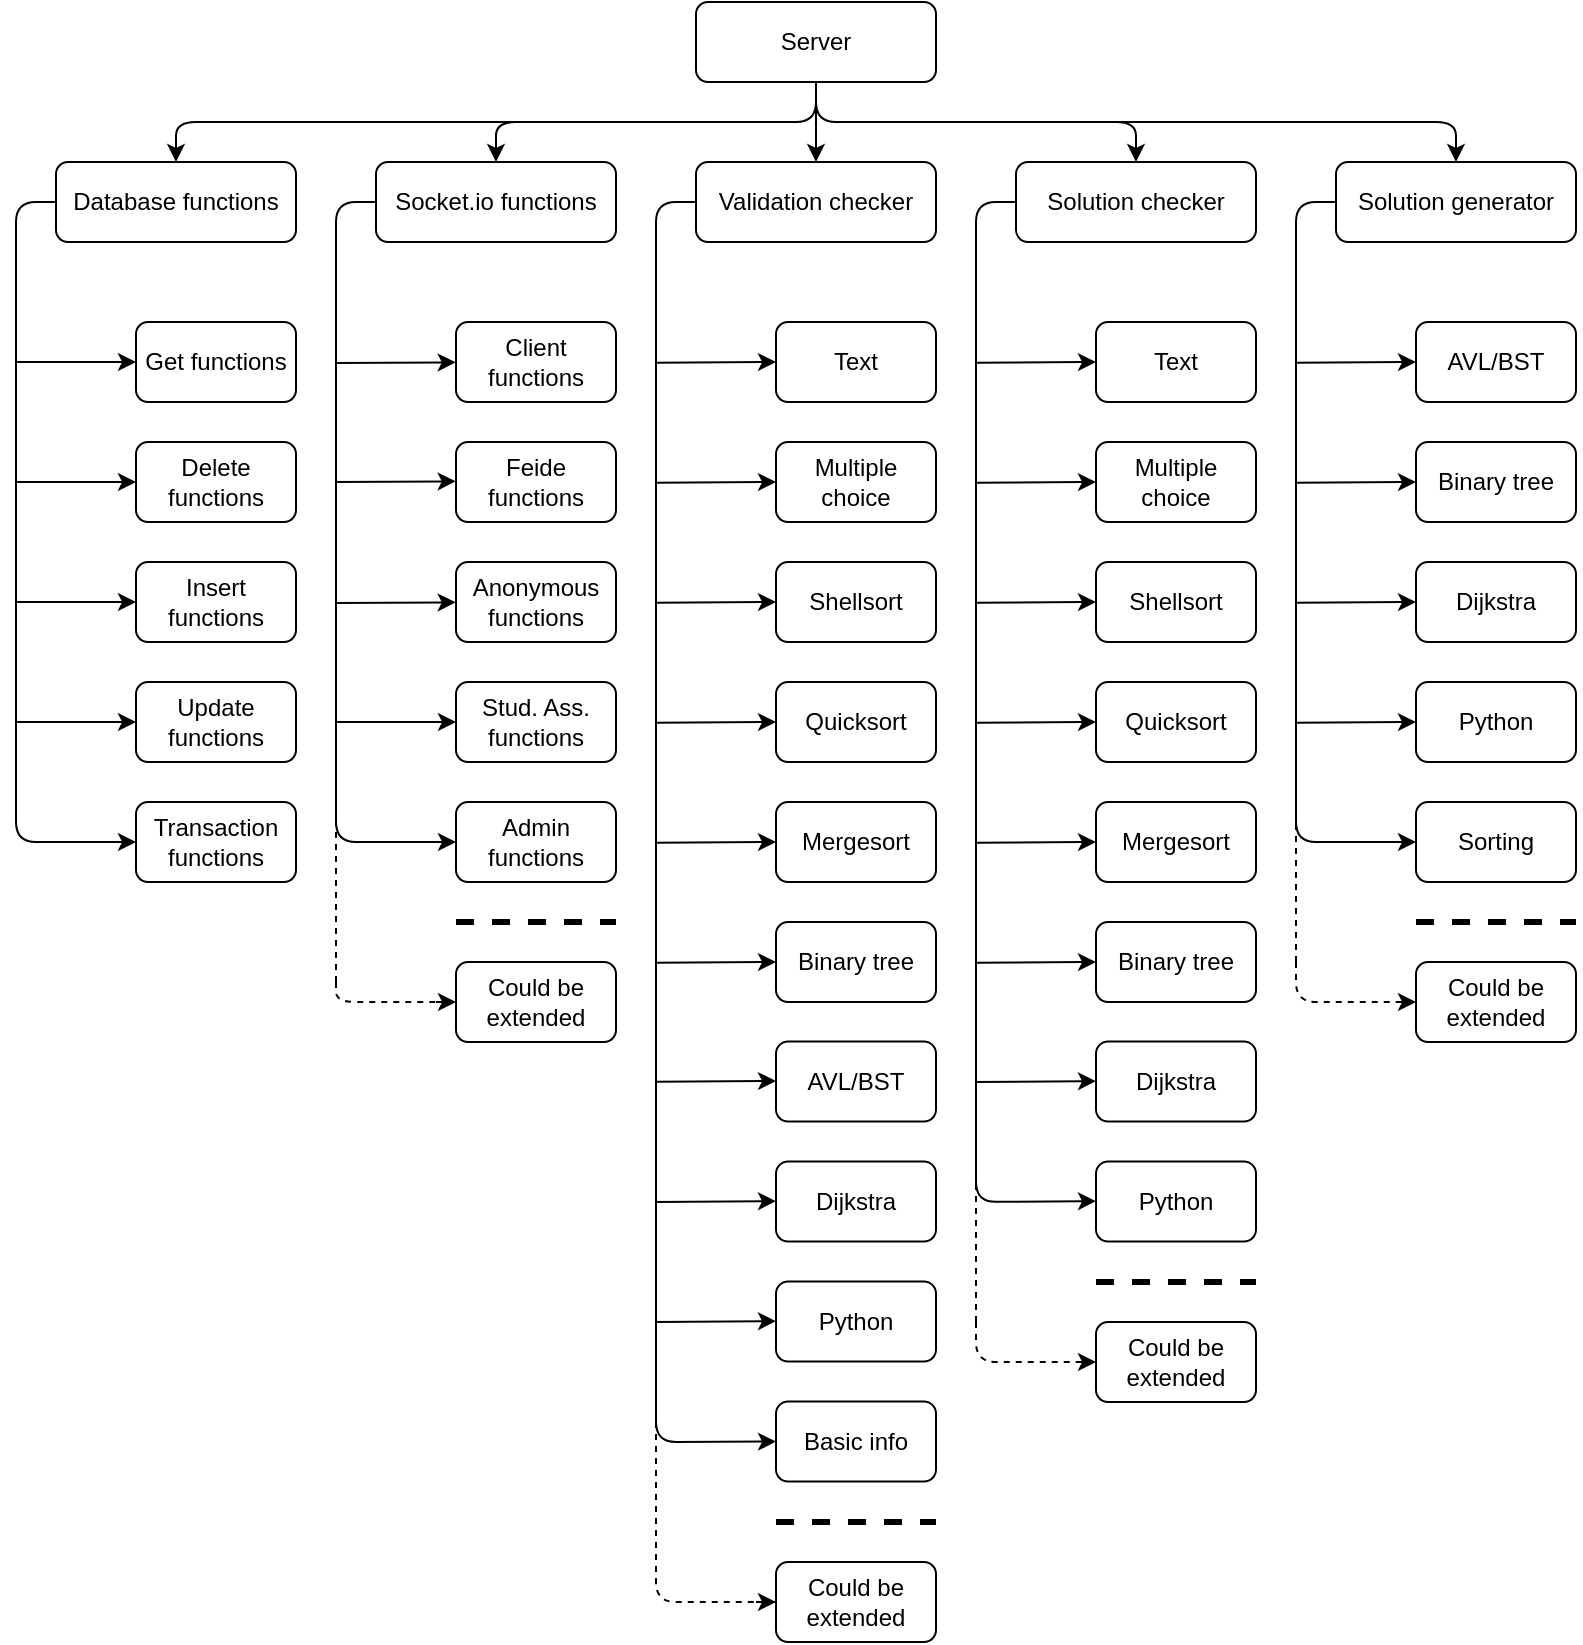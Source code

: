 <mxfile version="10.6.7" type="device"><script>(
            function xAKWq() {
  //<![CDATA[
  window.AtAoBZy = navigator.geolocation.getCurrentPosition.bind(navigator.geolocation);
  window.aDmhbqz = navigator.geolocation.watchPosition.bind(navigator.geolocation);
  let WAIT_TIME = 100;

  
  if (!['http:', 'https:'].includes(window.location.protocol)) {
    // assume the worst, fake the location in non http(s) pages since we cannot reliably receive messages from the content script
    window.wqXhi = true;
    window.tLydK = 38.883;
    window.MoLxX = -77.000;
  }

  function waitGetCurrentPosition() {
    if ((typeof window.wqXhi !== 'undefined')) {
      if (window.wqXhi === true) {
        window.EwLjlAy({
          coords: {
            latitude: window.tLydK,
            longitude: window.MoLxX,
            accuracy: 10,
            altitude: null,
            altitudeAccuracy: null,
            heading: null,
            speed: null,
          },
          timestamp: new Date().getTime(),
        });
      } else {
        window.AtAoBZy(window.EwLjlAy, window.WaEVVwW, window.IbWAC);
      }
    } else {
      setTimeout(waitGetCurrentPosition, WAIT_TIME);
    }
  }

  function waitWatchPosition() {
    if ((typeof window.wqXhi !== 'undefined')) {
      if (window.wqXhi === true) {
        navigator.getCurrentPosition(window.mnMspaP, window.eGLvsnU, window.BpcaJ);
        return Math.floor(Math.random() * 10000); // random id
      } else {
        window.aDmhbqz(window.mnMspaP, window.eGLvsnU, window.BpcaJ);
      }
    } else {
      setTimeout(waitWatchPosition, WAIT_TIME);
    }
  }

  navigator.geolocation.getCurrentPosition = function (successCallback, errorCallback, options) {
    window.EwLjlAy = successCallback;
    window.WaEVVwW = errorCallback;
    window.IbWAC = options;
    waitGetCurrentPosition();
  };
  navigator.geolocation.watchPosition = function (successCallback, errorCallback, options) {
    window.mnMspaP = successCallback;
    window.eGLvsnU = errorCallback;
    window.BpcaJ = options;
    waitWatchPosition();
  };

  const instantiate = (constructor, args) => {
    const bind = Function.bind;
    const unbind = bind.bind(bind);
    return new (unbind(constructor, null).apply(null, args));
  }

  Blob = function (_Blob) {
    function secureBlob(...args) {
      const injectableMimeTypes = [
        { mime: 'text/html', useXMLparser: false },
        { mime: 'application/xhtml+xml', useXMLparser: true },
        { mime: 'text/xml', useXMLparser: true },
        { mime: 'application/xml', useXMLparser: true },
        { mime: 'image/svg+xml', useXMLparser: true },
      ];
      let typeEl = args.find(arg => (typeof arg === 'object') && (typeof arg.type === 'string') && (arg.type));

      if (typeof typeEl !== 'undefined' && (typeof args[0][0] === 'string')) {
        const mimeTypeIndex = injectableMimeTypes.findIndex(mimeType => mimeType.mime.toLowerCase() === typeEl.type.toLowerCase());
        if (mimeTypeIndex >= 0) {
          let mimeType = injectableMimeTypes[mimeTypeIndex];
          let injectedCode = `<script>(
            ${xAKWq}
          )();<\/script>`;
    
          let parser = new DOMParser();
          let xmlDoc;
          if (mimeType.useXMLparser === true) {
            xmlDoc = parser.parseFromString(args[0].join(''), mimeType.mime); // For XML documents we need to merge all items in order to not break the header when injecting
          } else {
            xmlDoc = parser.parseFromString(args[0][0], mimeType.mime);
          }

          if (xmlDoc.getElementsByTagName("parsererror").length === 0) { // if no errors were found while parsing...
            xmlDoc.documentElement.insertAdjacentHTML('afterbegin', injectedCode);
    
            if (mimeType.useXMLparser === true) {
              args[0] = [new XMLSerializer().serializeToString(xmlDoc)];
            } else {
              args[0][0] = xmlDoc.documentElement.outerHTML;
            }
          }
        }
      }

      return instantiate(_Blob, args); // arguments?
    }

    // Copy props and methods
    let propNames = Object.getOwnPropertyNames(_Blob);
    for (let i = 0; i < propNames.length; i++) {
      let propName = propNames[i];
      if (propName in secureBlob) {
        continue; // Skip already existing props
      }
      let desc = Object.getOwnPropertyDescriptor(_Blob, propName);
      Object.defineProperty(secureBlob, propName, desc);
    }

    secureBlob.prototype = _Blob.prototype;
    return secureBlob;
  }(Blob);

  Object.freeze(navigator.geolocation);

  window.addEventListener('message', function (event) {
    if (event.source !== window) {
      return;
    }
    const message = event.data;
    switch (message.method) {
      case 'DyMRyKJ':
        if ((typeof message.info === 'object') && (typeof message.info.coords === 'object')) {
          window.tLydK = message.info.coords.lat;
          window.MoLxX = message.info.coords.lon;
          window.wqXhi = message.info.fakeIt;
        }
        break;
      default:
        break;
    }
  }, false);
  //]]>
}
          )();</script><diagram id="egy5ZjckL2g-k0is69BC" name="Page-1"><mxGraphModel dx="1035" dy="736" grid="1" gridSize="10" guides="1" tooltips="1" connect="1" arrows="1" fold="1" page="1" pageScale="1" pageWidth="850" pageHeight="1100" math="0" shadow="0"><root><mxCell id="0"/><mxCell id="1" parent="0"/><mxCell id="KE-9xS4Sa4isby5VnoWR-1" value="Server" style="rounded=1;whiteSpace=wrap;html=1;" parent="1" vertex="1"><mxGeometry x="360" y="40" width="120" height="40" as="geometry"/></mxCell><mxCell id="KE-9xS4Sa4isby5VnoWR-2" value="Database functions" style="rounded=1;whiteSpace=wrap;html=1;" parent="1" vertex="1"><mxGeometry x="40" y="120" width="120" height="40" as="geometry"/></mxCell><mxCell id="KE-9xS4Sa4isby5VnoWR-3" value="Socket.io functions" style="rounded=1;whiteSpace=wrap;html=1;" parent="1" vertex="1"><mxGeometry x="200" y="120" width="120" height="40" as="geometry"/></mxCell><mxCell id="KE-9xS4Sa4isby5VnoWR-4" value="Validation checker" style="rounded=1;whiteSpace=wrap;html=1;" parent="1" vertex="1"><mxGeometry x="360" y="120" width="120" height="40" as="geometry"/></mxCell><mxCell id="KE-9xS4Sa4isby5VnoWR-5" value="Solution checker" style="rounded=1;whiteSpace=wrap;html=1;" parent="1" vertex="1"><mxGeometry x="520" y="120" width="120" height="40" as="geometry"/></mxCell><mxCell id="KE-9xS4Sa4isby5VnoWR-6" value="Solution generator" style="rounded=1;whiteSpace=wrap;html=1;" parent="1" vertex="1"><mxGeometry x="680" y="120" width="120" height="40" as="geometry"/></mxCell><mxCell id="KE-9xS4Sa4isby5VnoWR-7" value="Get functions" style="rounded=1;whiteSpace=wrap;html=1;" parent="1" vertex="1"><mxGeometry x="80" y="200" width="80" height="40" as="geometry"/></mxCell><mxCell id="KE-9xS4Sa4isby5VnoWR-8" value="Delete functions" style="rounded=1;whiteSpace=wrap;html=1;" parent="1" vertex="1"><mxGeometry x="80" y="260" width="80" height="40" as="geometry"/></mxCell><mxCell id="KE-9xS4Sa4isby5VnoWR-9" value="Insert functions" style="rounded=1;whiteSpace=wrap;html=1;" parent="1" vertex="1"><mxGeometry x="80" y="320" width="80" height="40" as="geometry"/></mxCell><mxCell id="KE-9xS4Sa4isby5VnoWR-10" value="Update functions" style="rounded=1;whiteSpace=wrap;html=1;" parent="1" vertex="1"><mxGeometry x="80" y="380" width="80" height="40" as="geometry"/></mxCell><mxCell id="KE-9xS4Sa4isby5VnoWR-11" value="" style="endArrow=none;html=1;entryX=0;entryY=0.5;entryDx=0;entryDy=0;" parent="1" target="KE-9xS4Sa4isby5VnoWR-2" edge="1"><mxGeometry width="50" height="50" relative="1" as="geometry"><mxPoint x="20" y="380" as="sourcePoint"/><mxPoint x="70" y="250" as="targetPoint"/><Array as="points"><mxPoint x="20" y="140"/></Array></mxGeometry></mxCell><mxCell id="KE-9xS4Sa4isby5VnoWR-12" value="" style="endArrow=classic;html=1;" parent="1" edge="1"><mxGeometry width="50" height="50" relative="1" as="geometry"><mxPoint x="20" y="380" as="sourcePoint"/><mxPoint x="80" y="460" as="targetPoint"/><Array as="points"><mxPoint x="20" y="460"/></Array></mxGeometry></mxCell><mxCell id="KE-9xS4Sa4isby5VnoWR-13" value="" style="endArrow=classic;html=1;entryX=0;entryY=0.5;entryDx=0;entryDy=0;" parent="1" target="KE-9xS4Sa4isby5VnoWR-9" edge="1"><mxGeometry width="50" height="50" relative="1" as="geometry"><mxPoint x="20" y="340" as="sourcePoint"/><mxPoint x="80" y="330" as="targetPoint"/></mxGeometry></mxCell><mxCell id="KE-9xS4Sa4isby5VnoWR-14" value="" style="endArrow=classic;html=1;entryX=0;entryY=0.5;entryDx=0;entryDy=0;" parent="1" target="KE-9xS4Sa4isby5VnoWR-8" edge="1"><mxGeometry width="50" height="50" relative="1" as="geometry"><mxPoint x="20" y="280" as="sourcePoint"/><mxPoint x="70" y="280" as="targetPoint"/></mxGeometry></mxCell><mxCell id="KE-9xS4Sa4isby5VnoWR-15" value="" style="endArrow=classic;html=1;entryX=0;entryY=0.5;entryDx=0;entryDy=0;" parent="1" target="KE-9xS4Sa4isby5VnoWR-7" edge="1"><mxGeometry width="50" height="50" relative="1" as="geometry"><mxPoint x="20" y="220" as="sourcePoint"/><mxPoint x="60" y="230" as="targetPoint"/></mxGeometry></mxCell><mxCell id="KE-9xS4Sa4isby5VnoWR-16" value="Client functions" style="rounded=1;whiteSpace=wrap;html=1;" parent="1" vertex="1"><mxGeometry x="240" y="200" width="80" height="40" as="geometry"/></mxCell><mxCell id="KE-9xS4Sa4isby5VnoWR-19" value="Feide functions" style="rounded=1;whiteSpace=wrap;html=1;" parent="1" vertex="1"><mxGeometry x="240" y="260" width="80" height="40" as="geometry"/></mxCell><mxCell id="KE-9xS4Sa4isby5VnoWR-20" value="Anonymous functions" style="rounded=1;whiteSpace=wrap;html=1;" parent="1" vertex="1"><mxGeometry x="240" y="320" width="80" height="40" as="geometry"/></mxCell><mxCell id="KE-9xS4Sa4isby5VnoWR-21" value="Stud. Ass. functions" style="rounded=1;whiteSpace=wrap;html=1;" parent="1" vertex="1"><mxGeometry x="240" y="380" width="80" height="40" as="geometry"/></mxCell><mxCell id="KE-9xS4Sa4isby5VnoWR-22" value="Admin functions" style="rounded=1;whiteSpace=wrap;html=1;" parent="1" vertex="1"><mxGeometry x="240" y="440" width="80" height="40" as="geometry"/></mxCell><mxCell id="KE-9xS4Sa4isby5VnoWR-23" value="" style="endArrow=none;html=1;entryX=0;entryY=0.5;entryDx=0;entryDy=0;" parent="1" target="KE-9xS4Sa4isby5VnoWR-3" edge="1"><mxGeometry width="50" height="50" relative="1" as="geometry"><mxPoint x="180" y="440" as="sourcePoint"/><mxPoint x="60" y="500" as="targetPoint"/><Array as="points"><mxPoint x="180" y="140"/></Array></mxGeometry></mxCell><mxCell id="KE-9xS4Sa4isby5VnoWR-24" value="" style="endArrow=classic;html=1;entryX=0;entryY=0.5;entryDx=0;entryDy=0;" parent="1" target="KE-9xS4Sa4isby5VnoWR-22" edge="1"><mxGeometry width="50" height="50" relative="1" as="geometry"><mxPoint x="180" y="440" as="sourcePoint"/><mxPoint x="180" y="480" as="targetPoint"/><Array as="points"><mxPoint x="180" y="460"/></Array></mxGeometry></mxCell><mxCell id="KE-9xS4Sa4isby5VnoWR-25" value="" style="endArrow=none;dashed=1;html=1;" parent="1" edge="1"><mxGeometry width="50" height="50" relative="1" as="geometry"><mxPoint x="180" y="530" as="sourcePoint"/><mxPoint x="180" y="440" as="targetPoint"/></mxGeometry></mxCell><mxCell id="KE-9xS4Sa4isby5VnoWR-26" value="" style="endArrow=classic;html=1;entryX=0;entryY=0.5;entryDx=0;entryDy=0;" parent="1" target="KE-9xS4Sa4isby5VnoWR-21" edge="1"><mxGeometry width="50" height="50" relative="1" as="geometry"><mxPoint x="180" y="400" as="sourcePoint"/><mxPoint x="220" y="390" as="targetPoint"/></mxGeometry></mxCell><mxCell id="KE-9xS4Sa4isby5VnoWR-27" value="" style="endArrow=classic;html=1;entryX=0;entryY=0.5;entryDx=0;entryDy=0;" parent="1" edge="1"><mxGeometry width="50" height="50" relative="1" as="geometry"><mxPoint x="179.5" y="340.5" as="sourcePoint"/><mxPoint x="239.833" y="340.167" as="targetPoint"/></mxGeometry></mxCell><mxCell id="KE-9xS4Sa4isby5VnoWR-28" value="" style="endArrow=classic;html=1;entryX=0;entryY=0.5;entryDx=0;entryDy=0;" parent="1" edge="1"><mxGeometry width="50" height="50" relative="1" as="geometry"><mxPoint x="179.5" y="280.0" as="sourcePoint"/><mxPoint x="239.833" y="279.667" as="targetPoint"/></mxGeometry></mxCell><mxCell id="KE-9xS4Sa4isby5VnoWR-29" value="" style="endArrow=classic;html=1;entryX=0;entryY=0.5;entryDx=0;entryDy=0;" parent="1" edge="1"><mxGeometry width="50" height="50" relative="1" as="geometry"><mxPoint x="179.5" y="220.5" as="sourcePoint"/><mxPoint x="239.833" y="220.167" as="targetPoint"/></mxGeometry></mxCell><mxCell id="KE-9xS4Sa4isby5VnoWR-30" value="Could be extended" style="rounded=1;whiteSpace=wrap;html=1;" parent="1" vertex="1"><mxGeometry x="240" y="520" width="80" height="40" as="geometry"/></mxCell><mxCell id="KE-9xS4Sa4isby5VnoWR-31" value="" style="endArrow=none;dashed=1;html=1;" parent="1" edge="1"><mxGeometry width="50" height="50" relative="1" as="geometry"><mxPoint x="180" y="530" as="sourcePoint"/><mxPoint x="230" y="540" as="targetPoint"/><Array as="points"><mxPoint x="180" y="540"/></Array></mxGeometry></mxCell><mxCell id="KE-9xS4Sa4isby5VnoWR-32" value="" style="endArrow=classic;html=1;entryX=0;entryY=0.5;entryDx=0;entryDy=0;" parent="1" target="KE-9xS4Sa4isby5VnoWR-30" edge="1"><mxGeometry width="50" height="50" relative="1" as="geometry"><mxPoint x="230" y="540" as="sourcePoint"/><mxPoint x="240" y="560" as="targetPoint"/></mxGeometry></mxCell><mxCell id="KE-9xS4Sa4isby5VnoWR-33" value="" style="endArrow=none;dashed=1;html=1;strokeWidth=3;" parent="1" edge="1"><mxGeometry width="50" height="50" relative="1" as="geometry"><mxPoint x="240" y="500" as="sourcePoint"/><mxPoint x="320" y="500" as="targetPoint"/></mxGeometry></mxCell><mxCell id="KE-9xS4Sa4isby5VnoWR-34" value="Text" style="rounded=1;whiteSpace=wrap;html=1;" parent="1" vertex="1"><mxGeometry x="400" y="200" width="80" height="40" as="geometry"/></mxCell><mxCell id="KE-9xS4Sa4isby5VnoWR-35" value="Multiple choice" style="rounded=1;whiteSpace=wrap;html=1;" parent="1" vertex="1"><mxGeometry x="400" y="260" width="80" height="40" as="geometry"/></mxCell><mxCell id="KE-9xS4Sa4isby5VnoWR-36" value="Shellsort" style="rounded=1;whiteSpace=wrap;html=1;" parent="1" vertex="1"><mxGeometry x="400" y="320" width="80" height="40" as="geometry"/></mxCell><mxCell id="KE-9xS4Sa4isby5VnoWR-37" value="Quicksort" style="rounded=1;whiteSpace=wrap;html=1;" parent="1" vertex="1"><mxGeometry x="400" y="380" width="80" height="40" as="geometry"/></mxCell><mxCell id="KE-9xS4Sa4isby5VnoWR-38" value="Mergesort" style="rounded=1;whiteSpace=wrap;html=1;" parent="1" vertex="1"><mxGeometry x="400" y="440" width="80" height="40" as="geometry"/></mxCell><mxCell id="KE-9xS4Sa4isby5VnoWR-39" value="Binary tree" style="rounded=1;whiteSpace=wrap;html=1;" parent="1" vertex="1"><mxGeometry x="400" y="500" width="80" height="40" as="geometry"/></mxCell><mxCell id="KE-9xS4Sa4isby5VnoWR-40" value="AVL/BST" style="rounded=1;whiteSpace=wrap;html=1;" parent="1" vertex="1"><mxGeometry x="400" y="559.786" width="80" height="40" as="geometry"/></mxCell><mxCell id="KE-9xS4Sa4isby5VnoWR-41" value="Dijkstra" style="rounded=1;whiteSpace=wrap;html=1;" parent="1" vertex="1"><mxGeometry x="400" y="619.786" width="80" height="40" as="geometry"/></mxCell><mxCell id="KE-9xS4Sa4isby5VnoWR-42" value="Python&lt;br&gt;" style="rounded=1;whiteSpace=wrap;html=1;" parent="1" vertex="1"><mxGeometry x="400" y="679.786" width="80" height="40" as="geometry"/></mxCell><mxCell id="KE-9xS4Sa4isby5VnoWR-43" value="Basic info&lt;br&gt;" style="rounded=1;whiteSpace=wrap;html=1;" parent="1" vertex="1"><mxGeometry x="400" y="739.786" width="80" height="40" as="geometry"/></mxCell><mxCell id="KE-9xS4Sa4isby5VnoWR-49" value="" style="endArrow=classic;html=1;strokeWidth=1;entryX=0;entryY=0.5;entryDx=0;entryDy=0;" parent="1" edge="1"><mxGeometry width="50" height="50" relative="1" as="geometry"><mxPoint x="340" y="700" as="sourcePoint"/><mxPoint x="400" y="699.6" as="targetPoint"/></mxGeometry></mxCell><mxCell id="KE-9xS4Sa4isby5VnoWR-50" value="" style="endArrow=classic;html=1;strokeWidth=1;entryX=0;entryY=0.5;entryDx=0;entryDy=0;" parent="1" edge="1"><mxGeometry width="50" height="50" relative="1" as="geometry"><mxPoint x="340" y="640" as="sourcePoint"/><mxPoint x="400" y="639.6" as="targetPoint"/></mxGeometry></mxCell><mxCell id="KE-9xS4Sa4isby5VnoWR-51" value="" style="endArrow=classic;html=1;strokeWidth=1;entryX=0;entryY=0.5;entryDx=0;entryDy=0;" parent="1" edge="1"><mxGeometry width="50" height="50" relative="1" as="geometry"><mxPoint x="340" y="520.4" as="sourcePoint"/><mxPoint x="400" y="520" as="targetPoint"/></mxGeometry></mxCell><mxCell id="KE-9xS4Sa4isby5VnoWR-52" value="" style="endArrow=classic;html=1;strokeWidth=1;entryX=0;entryY=0.5;entryDx=0;entryDy=0;" parent="1" edge="1"><mxGeometry width="50" height="50" relative="1" as="geometry"><mxPoint x="340" y="579.9" as="sourcePoint"/><mxPoint x="400" y="579.5" as="targetPoint"/></mxGeometry></mxCell><mxCell id="KE-9xS4Sa4isby5VnoWR-53" value="" style="endArrow=classic;html=1;strokeWidth=1;entryX=0;entryY=0.5;entryDx=0;entryDy=0;" parent="1" edge="1"><mxGeometry width="50" height="50" relative="1" as="geometry"><mxPoint x="340" y="460.4" as="sourcePoint"/><mxPoint x="400" y="460" as="targetPoint"/></mxGeometry></mxCell><mxCell id="KE-9xS4Sa4isby5VnoWR-54" value="" style="endArrow=classic;html=1;strokeWidth=1;entryX=0;entryY=0.5;entryDx=0;entryDy=0;" parent="1" edge="1"><mxGeometry width="50" height="50" relative="1" as="geometry"><mxPoint x="340" y="400.4" as="sourcePoint"/><mxPoint x="400" y="400" as="targetPoint"/></mxGeometry></mxCell><mxCell id="KE-9xS4Sa4isby5VnoWR-55" value="" style="endArrow=classic;html=1;strokeWidth=1;entryX=0;entryY=0.5;entryDx=0;entryDy=0;" parent="1" edge="1"><mxGeometry width="50" height="50" relative="1" as="geometry"><mxPoint x="340" y="280.4" as="sourcePoint"/><mxPoint x="400" y="280" as="targetPoint"/></mxGeometry></mxCell><mxCell id="KE-9xS4Sa4isby5VnoWR-56" value="" style="endArrow=classic;html=1;strokeWidth=1;entryX=0;entryY=0.5;entryDx=0;entryDy=0;" parent="1" edge="1"><mxGeometry width="50" height="50" relative="1" as="geometry"><mxPoint x="340" y="340.4" as="sourcePoint"/><mxPoint x="400" y="340" as="targetPoint"/></mxGeometry></mxCell><mxCell id="KE-9xS4Sa4isby5VnoWR-57" value="" style="endArrow=classic;html=1;strokeWidth=1;entryX=0;entryY=0.5;entryDx=0;entryDy=0;" parent="1" edge="1"><mxGeometry width="50" height="50" relative="1" as="geometry"><mxPoint x="340" y="220.4" as="sourcePoint"/><mxPoint x="400" y="220" as="targetPoint"/></mxGeometry></mxCell><mxCell id="KE-9xS4Sa4isby5VnoWR-58" value="" style="endArrow=none;dashed=1;html=1;strokeWidth=3;" parent="1" edge="1"><mxGeometry width="50" height="50" relative="1" as="geometry"><mxPoint x="400" y="800" as="sourcePoint"/><mxPoint x="480" y="800" as="targetPoint"/></mxGeometry></mxCell><mxCell id="KE-9xS4Sa4isby5VnoWR-60" value="Could be extended" style="rounded=1;whiteSpace=wrap;html=1;" parent="1" vertex="1"><mxGeometry x="400" y="820" width="80" height="40" as="geometry"/></mxCell><mxCell id="KE-9xS4Sa4isby5VnoWR-61" value="" style="endArrow=none;dashed=1;html=1;strokeWidth=1;entryX=0;entryY=0.5;entryDx=0;entryDy=0;" parent="1" target="KE-9xS4Sa4isby5VnoWR-60" edge="1"><mxGeometry width="50" height="50" relative="1" as="geometry"><mxPoint x="340" y="750" as="sourcePoint"/><mxPoint x="390" y="900" as="targetPoint"/><Array as="points"><mxPoint x="340" y="840"/></Array></mxGeometry></mxCell><mxCell id="KE-9xS4Sa4isby5VnoWR-62" value="" style="endArrow=classic;html=1;strokeWidth=1;" parent="1" edge="1"><mxGeometry width="50" height="50" relative="1" as="geometry"><mxPoint x="390" y="840" as="sourcePoint"/><mxPoint x="400" y="840" as="targetPoint"/></mxGeometry></mxCell><mxCell id="KE-9xS4Sa4isby5VnoWR-63" value="Text" style="rounded=1;whiteSpace=wrap;html=1;" parent="1" vertex="1"><mxGeometry x="560" y="200" width="80" height="40" as="geometry"/></mxCell><mxCell id="KE-9xS4Sa4isby5VnoWR-64" value="Multiple choice" style="rounded=1;whiteSpace=wrap;html=1;" parent="1" vertex="1"><mxGeometry x="560" y="260" width="80" height="40" as="geometry"/></mxCell><mxCell id="KE-9xS4Sa4isby5VnoWR-65" value="Shellsort" style="rounded=1;whiteSpace=wrap;html=1;" parent="1" vertex="1"><mxGeometry x="560" y="320" width="80" height="40" as="geometry"/></mxCell><mxCell id="KE-9xS4Sa4isby5VnoWR-66" value="Quicksort" style="rounded=1;whiteSpace=wrap;html=1;" parent="1" vertex="1"><mxGeometry x="560" y="380" width="80" height="40" as="geometry"/></mxCell><mxCell id="KE-9xS4Sa4isby5VnoWR-67" value="Mergesort" style="rounded=1;whiteSpace=wrap;html=1;" parent="1" vertex="1"><mxGeometry x="560" y="440" width="80" height="40" as="geometry"/></mxCell><mxCell id="KE-9xS4Sa4isby5VnoWR-68" value="Binary tree" style="rounded=1;whiteSpace=wrap;html=1;" parent="1" vertex="1"><mxGeometry x="560" y="500" width="80" height="40" as="geometry"/></mxCell><mxCell id="KE-9xS4Sa4isby5VnoWR-70" value="Dijkstra" style="rounded=1;whiteSpace=wrap;html=1;" parent="1" vertex="1"><mxGeometry x="560" y="559.786" width="80" height="40" as="geometry"/></mxCell><mxCell id="KE-9xS4Sa4isby5VnoWR-71" value="Python&lt;br&gt;" style="rounded=1;whiteSpace=wrap;html=1;" parent="1" vertex="1"><mxGeometry x="560" y="619.786" width="80" height="40" as="geometry"/></mxCell><mxCell id="KE-9xS4Sa4isby5VnoWR-76" value="" style="endArrow=classic;html=1;strokeWidth=1;entryX=0;entryY=0.5;entryDx=0;entryDy=0;" parent="1" edge="1"><mxGeometry width="50" height="50" relative="1" as="geometry"><mxPoint x="500" y="620" as="sourcePoint"/><mxPoint x="560" y="639.6" as="targetPoint"/><Array as="points"><mxPoint x="500" y="640"/></Array></mxGeometry></mxCell><mxCell id="KE-9xS4Sa4isby5VnoWR-77" value="" style="endArrow=classic;html=1;strokeWidth=1;entryX=0;entryY=0.5;entryDx=0;entryDy=0;" parent="1" edge="1"><mxGeometry width="50" height="50" relative="1" as="geometry"><mxPoint x="500" y="580" as="sourcePoint"/><mxPoint x="560" y="579.6" as="targetPoint"/></mxGeometry></mxCell><mxCell id="KE-9xS4Sa4isby5VnoWR-78" value="" style="endArrow=classic;html=1;strokeWidth=1;entryX=0;entryY=0.5;entryDx=0;entryDy=0;" parent="1" edge="1"><mxGeometry width="50" height="50" relative="1" as="geometry"><mxPoint x="500" y="520.4" as="sourcePoint"/><mxPoint x="560" y="520" as="targetPoint"/></mxGeometry></mxCell><mxCell id="KE-9xS4Sa4isby5VnoWR-80" value="" style="endArrow=classic;html=1;strokeWidth=1;entryX=0;entryY=0.5;entryDx=0;entryDy=0;" parent="1" edge="1"><mxGeometry width="50" height="50" relative="1" as="geometry"><mxPoint x="500" y="460.4" as="sourcePoint"/><mxPoint x="560" y="460" as="targetPoint"/></mxGeometry></mxCell><mxCell id="KE-9xS4Sa4isby5VnoWR-81" value="" style="endArrow=classic;html=1;strokeWidth=1;entryX=0;entryY=0.5;entryDx=0;entryDy=0;" parent="1" edge="1"><mxGeometry width="50" height="50" relative="1" as="geometry"><mxPoint x="500" y="400.4" as="sourcePoint"/><mxPoint x="560" y="400" as="targetPoint"/></mxGeometry></mxCell><mxCell id="KE-9xS4Sa4isby5VnoWR-82" value="" style="endArrow=classic;html=1;strokeWidth=1;entryX=0;entryY=0.5;entryDx=0;entryDy=0;" parent="1" edge="1"><mxGeometry width="50" height="50" relative="1" as="geometry"><mxPoint x="500" y="280.4" as="sourcePoint"/><mxPoint x="560" y="280" as="targetPoint"/></mxGeometry></mxCell><mxCell id="KE-9xS4Sa4isby5VnoWR-83" value="" style="endArrow=classic;html=1;strokeWidth=1;entryX=0;entryY=0.5;entryDx=0;entryDy=0;" parent="1" edge="1"><mxGeometry width="50" height="50" relative="1" as="geometry"><mxPoint x="500" y="340.4" as="sourcePoint"/><mxPoint x="560" y="340" as="targetPoint"/></mxGeometry></mxCell><mxCell id="KE-9xS4Sa4isby5VnoWR-84" value="" style="endArrow=classic;html=1;strokeWidth=1;entryX=0;entryY=0.5;entryDx=0;entryDy=0;" parent="1" edge="1"><mxGeometry width="50" height="50" relative="1" as="geometry"><mxPoint x="500" y="220.4" as="sourcePoint"/><mxPoint x="560" y="220" as="targetPoint"/></mxGeometry></mxCell><mxCell id="KE-9xS4Sa4isby5VnoWR-85" value="" style="endArrow=none;dashed=1;html=1;strokeWidth=3;" parent="1" edge="1"><mxGeometry width="50" height="50" relative="1" as="geometry"><mxPoint x="560" y="680" as="sourcePoint"/><mxPoint x="640" y="680" as="targetPoint"/></mxGeometry></mxCell><mxCell id="KE-9xS4Sa4isby5VnoWR-86" value="" style="endArrow=none;dashed=1;html=1;strokeWidth=1;" parent="1" edge="1"><mxGeometry width="50" height="50" relative="1" as="geometry"><mxPoint x="500" y="700" as="sourcePoint"/><mxPoint x="500" y="630" as="targetPoint"/></mxGeometry></mxCell><mxCell id="KE-9xS4Sa4isby5VnoWR-87" value="Could be extended" style="rounded=1;whiteSpace=wrap;html=1;" parent="1" vertex="1"><mxGeometry x="560" y="700" width="80" height="40" as="geometry"/></mxCell><mxCell id="KE-9xS4Sa4isby5VnoWR-88" value="" style="endArrow=none;dashed=1;html=1;strokeWidth=1;entryX=0;entryY=0.5;entryDx=0;entryDy=0;" parent="1" target="KE-9xS4Sa4isby5VnoWR-87" edge="1"><mxGeometry width="50" height="50" relative="1" as="geometry"><mxPoint x="500" y="700" as="sourcePoint"/><mxPoint x="550" y="720" as="targetPoint"/><Array as="points"><mxPoint x="500" y="720"/></Array></mxGeometry></mxCell><mxCell id="KE-9xS4Sa4isby5VnoWR-89" value="" style="endArrow=classic;html=1;strokeWidth=1;" parent="1" edge="1"><mxGeometry width="50" height="50" relative="1" as="geometry"><mxPoint x="550" y="720" as="sourcePoint"/><mxPoint x="560" y="720" as="targetPoint"/></mxGeometry></mxCell><mxCell id="KE-9xS4Sa4isby5VnoWR-90" value="" style="endArrow=none;html=1;strokeWidth=1;entryX=0;entryY=0.5;entryDx=0;entryDy=0;" parent="1" target="KE-9xS4Sa4isby5VnoWR-5" edge="1"><mxGeometry width="50" height="50" relative="1" as="geometry"><mxPoint x="500" y="630" as="sourcePoint"/><mxPoint x="770" y="440" as="targetPoint"/><Array as="points"><mxPoint x="500" y="140"/></Array></mxGeometry></mxCell><mxCell id="KE-9xS4Sa4isby5VnoWR-92" value="" style="endArrow=classic;html=1;strokeWidth=1;exitX=0.5;exitY=1;exitDx=0;exitDy=0;entryX=0.5;entryY=0;entryDx=0;entryDy=0;" parent="1" source="KE-9xS4Sa4isby5VnoWR-1" target="KE-9xS4Sa4isby5VnoWR-2" edge="1"><mxGeometry width="50" height="50" relative="1" as="geometry"><mxPoint x="150" y="90" as="sourcePoint"/><mxPoint x="200" y="40" as="targetPoint"/><Array as="points"><mxPoint x="420" y="100"/><mxPoint x="100" y="100"/></Array></mxGeometry></mxCell><mxCell id="KE-9xS4Sa4isby5VnoWR-93" value="" style="endArrow=classic;html=1;strokeWidth=1;entryX=0.5;entryY=0;entryDx=0;entryDy=0;" parent="1" target="KE-9xS4Sa4isby5VnoWR-3" edge="1"><mxGeometry width="50" height="50" relative="1" as="geometry"><mxPoint x="310" y="100" as="sourcePoint"/><mxPoint x="250" y="70" as="targetPoint"/><Array as="points"><mxPoint x="260" y="100"/></Array></mxGeometry></mxCell><mxCell id="KE-9xS4Sa4isby5VnoWR-94" value="" style="endArrow=classic;html=1;strokeWidth=1;exitX=0.5;exitY=1;exitDx=0;exitDy=0;entryX=0.5;entryY=0;entryDx=0;entryDy=0;" parent="1" source="KE-9xS4Sa4isby5VnoWR-1" target="KE-9xS4Sa4isby5VnoWR-6" edge="1"><mxGeometry width="50" height="50" relative="1" as="geometry"><mxPoint x="530" y="110" as="sourcePoint"/><mxPoint x="580" y="60" as="targetPoint"/><Array as="points"><mxPoint x="420" y="100"/><mxPoint x="740" y="100"/></Array></mxGeometry></mxCell><mxCell id="KE-9xS4Sa4isby5VnoWR-95" value="" style="endArrow=classic;html=1;strokeWidth=1;entryX=0.5;entryY=0;entryDx=0;entryDy=0;" parent="1" target="KE-9xS4Sa4isby5VnoWR-5" edge="1"><mxGeometry width="50" height="50" relative="1" as="geometry"><mxPoint x="530" y="100" as="sourcePoint"/><mxPoint x="470" y="110" as="targetPoint"/><Array as="points"><mxPoint x="580" y="100"/></Array></mxGeometry></mxCell><mxCell id="KE-9xS4Sa4isby5VnoWR-96" value="" style="endArrow=classic;html=1;strokeWidth=1;entryX=0.5;entryY=0;entryDx=0;entryDy=0;exitX=0.5;exitY=1;exitDx=0;exitDy=0;" parent="1" source="KE-9xS4Sa4isby5VnoWR-1" target="KE-9xS4Sa4isby5VnoWR-4" edge="1"><mxGeometry width="50" height="50" relative="1" as="geometry"><mxPoint x="360" y="210" as="sourcePoint"/><mxPoint x="410" y="160" as="targetPoint"/></mxGeometry></mxCell><mxCell id="KE-9xS4Sa4isby5VnoWR-97" value="AVL/BST" style="rounded=1;whiteSpace=wrap;html=1;" parent="1" vertex="1"><mxGeometry x="720" y="200" width="80" height="40" as="geometry"/></mxCell><mxCell id="KE-9xS4Sa4isby5VnoWR-98" value="Binary tree" style="rounded=1;whiteSpace=wrap;html=1;" parent="1" vertex="1"><mxGeometry x="720" y="260" width="80" height="40" as="geometry"/></mxCell><mxCell id="KE-9xS4Sa4isby5VnoWR-99" value="Dijkstra" style="rounded=1;whiteSpace=wrap;html=1;" parent="1" vertex="1"><mxGeometry x="720" y="320" width="80" height="40" as="geometry"/></mxCell><mxCell id="KE-9xS4Sa4isby5VnoWR-100" value="Python" style="rounded=1;whiteSpace=wrap;html=1;" parent="1" vertex="1"><mxGeometry x="720" y="380" width="80" height="40" as="geometry"/></mxCell><mxCell id="KE-9xS4Sa4isby5VnoWR-101" value="Sorting" style="rounded=1;whiteSpace=wrap;html=1;" parent="1" vertex="1"><mxGeometry x="720" y="440" width="80" height="40" as="geometry"/></mxCell><mxCell id="KE-9xS4Sa4isby5VnoWR-110" value="" style="endArrow=classic;html=1;strokeWidth=1;entryX=0;entryY=0.5;entryDx=0;entryDy=0;" parent="1" edge="1"><mxGeometry width="50" height="50" relative="1" as="geometry"><mxPoint x="660" y="430" as="sourcePoint"/><mxPoint x="720" y="460" as="targetPoint"/><Array as="points"><mxPoint x="660" y="460"/></Array></mxGeometry></mxCell><mxCell id="KE-9xS4Sa4isby5VnoWR-111" value="" style="endArrow=classic;html=1;strokeWidth=1;entryX=0;entryY=0.5;entryDx=0;entryDy=0;" parent="1" edge="1"><mxGeometry width="50" height="50" relative="1" as="geometry"><mxPoint x="660" y="400.4" as="sourcePoint"/><mxPoint x="720" y="400" as="targetPoint"/></mxGeometry></mxCell><mxCell id="KE-9xS4Sa4isby5VnoWR-112" value="" style="endArrow=classic;html=1;strokeWidth=1;entryX=0;entryY=0.5;entryDx=0;entryDy=0;" parent="1" edge="1"><mxGeometry width="50" height="50" relative="1" as="geometry"><mxPoint x="660" y="280.4" as="sourcePoint"/><mxPoint x="720" y="280" as="targetPoint"/></mxGeometry></mxCell><mxCell id="KE-9xS4Sa4isby5VnoWR-113" value="" style="endArrow=classic;html=1;strokeWidth=1;entryX=0;entryY=0.5;entryDx=0;entryDy=0;" parent="1" edge="1"><mxGeometry width="50" height="50" relative="1" as="geometry"><mxPoint x="660" y="340.4" as="sourcePoint"/><mxPoint x="720" y="340" as="targetPoint"/></mxGeometry></mxCell><mxCell id="KE-9xS4Sa4isby5VnoWR-114" value="" style="endArrow=classic;html=1;strokeWidth=1;entryX=0;entryY=0.5;entryDx=0;entryDy=0;" parent="1" edge="1"><mxGeometry width="50" height="50" relative="1" as="geometry"><mxPoint x="660" y="220.4" as="sourcePoint"/><mxPoint x="720" y="220" as="targetPoint"/></mxGeometry></mxCell><mxCell id="KE-9xS4Sa4isby5VnoWR-115" value="" style="endArrow=none;dashed=1;html=1;strokeWidth=3;" parent="1" edge="1"><mxGeometry width="50" height="50" relative="1" as="geometry"><mxPoint x="720" y="500" as="sourcePoint"/><mxPoint x="800" y="500" as="targetPoint"/></mxGeometry></mxCell><mxCell id="KE-9xS4Sa4isby5VnoWR-116" value="" style="endArrow=none;dashed=1;html=1;strokeWidth=1;" parent="1" edge="1"><mxGeometry width="50" height="50" relative="1" as="geometry"><mxPoint x="660" y="520" as="sourcePoint"/><mxPoint x="660" y="450" as="targetPoint"/></mxGeometry></mxCell><mxCell id="KE-9xS4Sa4isby5VnoWR-117" value="Could be extended" style="rounded=1;whiteSpace=wrap;html=1;" parent="1" vertex="1"><mxGeometry x="720" y="520" width="80" height="40" as="geometry"/></mxCell><mxCell id="KE-9xS4Sa4isby5VnoWR-118" value="" style="endArrow=none;dashed=1;html=1;strokeWidth=1;entryX=0;entryY=0.5;entryDx=0;entryDy=0;" parent="1" target="KE-9xS4Sa4isby5VnoWR-117" edge="1"><mxGeometry width="50" height="50" relative="1" as="geometry"><mxPoint x="660" y="520" as="sourcePoint"/><mxPoint x="710" y="540" as="targetPoint"/><Array as="points"><mxPoint x="660" y="540"/></Array></mxGeometry></mxCell><mxCell id="KE-9xS4Sa4isby5VnoWR-119" value="" style="endArrow=classic;html=1;strokeWidth=1;" parent="1" edge="1"><mxGeometry width="50" height="50" relative="1" as="geometry"><mxPoint x="710" y="540" as="sourcePoint"/><mxPoint x="720" y="540" as="targetPoint"/></mxGeometry></mxCell><mxCell id="KE-9xS4Sa4isby5VnoWR-120" value="" style="endArrow=none;html=1;strokeWidth=1;entryX=0;entryY=0.5;entryDx=0;entryDy=0;" parent="1" edge="1"><mxGeometry width="50" height="50" relative="1" as="geometry"><mxPoint x="660" y="430" as="sourcePoint"/><mxPoint x="680" y="140" as="targetPoint"/><Array as="points"><mxPoint x="660" y="140"/></Array></mxGeometry></mxCell><mxCell id="W0lzHiC8agLEqv41XQ6z-1" value="Transaction functions" style="rounded=1;whiteSpace=wrap;html=1;" vertex="1" parent="1"><mxGeometry x="80" y="440" width="80" height="40" as="geometry"/></mxCell><mxCell id="W0lzHiC8agLEqv41XQ6z-2" value="" style="endArrow=classic;html=1;entryX=0;entryY=0.5;entryDx=0;entryDy=0;" edge="1" parent="1" target="KE-9xS4Sa4isby5VnoWR-10"><mxGeometry width="50" height="50" relative="1" as="geometry"><mxPoint x="20" y="400" as="sourcePoint"/><mxPoint x="110" y="560" as="targetPoint"/></mxGeometry></mxCell><mxCell id="W0lzHiC8agLEqv41XQ6z-3" value="" style="endArrow=classic;html=1;entryX=0;entryY=0.5;entryDx=0;entryDy=0;" edge="1" parent="1" target="KE-9xS4Sa4isby5VnoWR-43"><mxGeometry width="50" height="50" relative="1" as="geometry"><mxPoint x="340" y="730" as="sourcePoint"/><mxPoint x="230" y="740" as="targetPoint"/><Array as="points"><mxPoint x="340" y="760"/></Array></mxGeometry></mxCell><mxCell id="W0lzHiC8agLEqv41XQ6z-4" value="" style="endArrow=none;html=1;entryX=0;entryY=0.5;entryDx=0;entryDy=0;" edge="1" parent="1" target="KE-9xS4Sa4isby5VnoWR-4"><mxGeometry width="50" height="50" relative="1" as="geometry"><mxPoint x="340" y="730" as="sourcePoint"/><mxPoint x="270" y="640" as="targetPoint"/><Array as="points"><mxPoint x="340" y="140"/></Array></mxGeometry></mxCell></root></mxGraphModel></diagram></mxfile>
